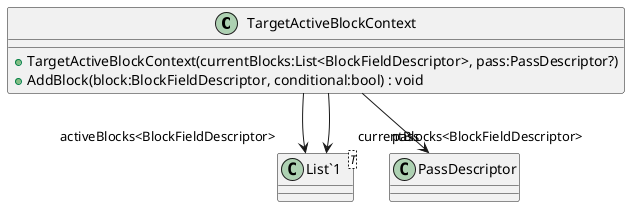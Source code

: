 @startuml
class TargetActiveBlockContext {
    + TargetActiveBlockContext(currentBlocks:List<BlockFieldDescriptor>, pass:PassDescriptor?)
    + AddBlock(block:BlockFieldDescriptor, conditional:bool) : void
}
class "List`1"<T> {
}
TargetActiveBlockContext --> "activeBlocks<BlockFieldDescriptor>" "List`1"
TargetActiveBlockContext --> "currentBlocks<BlockFieldDescriptor>" "List`1"
TargetActiveBlockContext --> "pass" PassDescriptor
@enduml
